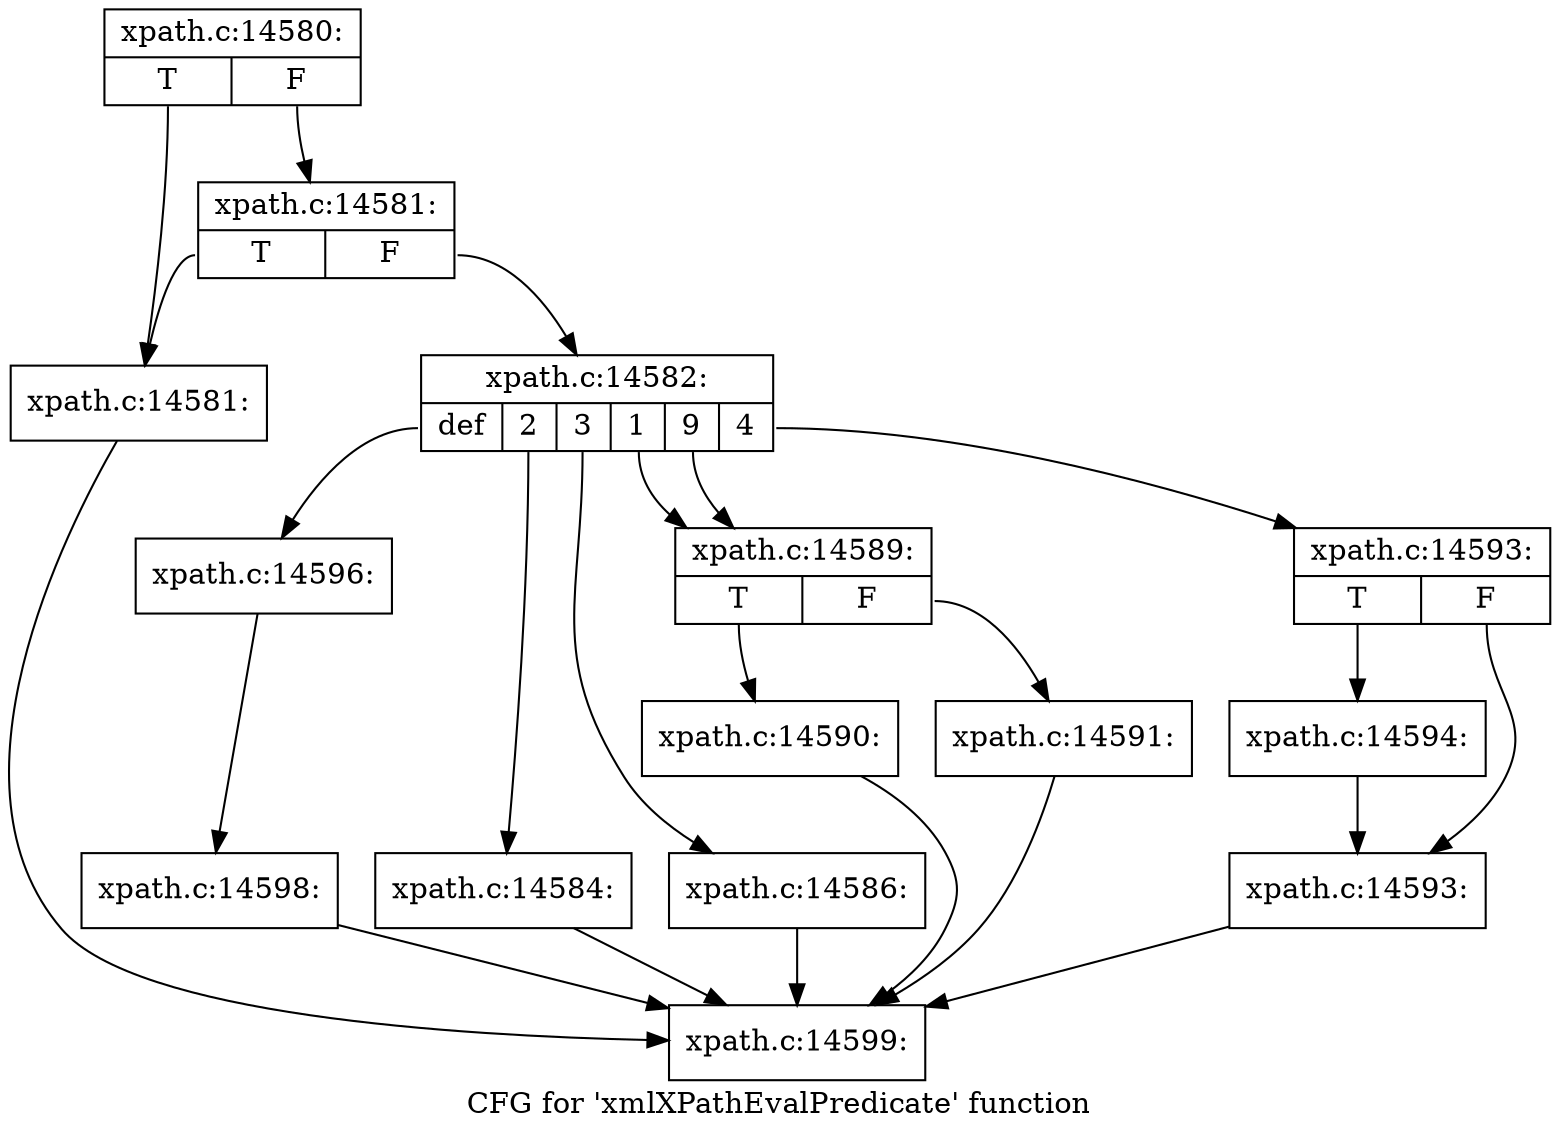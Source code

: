 digraph "CFG for 'xmlXPathEvalPredicate' function" {
	label="CFG for 'xmlXPathEvalPredicate' function";

	Node0x48b6fa0 [shape=record,label="{xpath.c:14580:|{<s0>T|<s1>F}}"];
	Node0x48b6fa0:s0 -> Node0x49010e0;
	Node0x48b6fa0:s1 -> Node0x4901180;
	Node0x4901180 [shape=record,label="{xpath.c:14581:|{<s0>T|<s1>F}}"];
	Node0x4901180:s0 -> Node0x49010e0;
	Node0x4901180:s1 -> Node0x4901130;
	Node0x49010e0 [shape=record,label="{xpath.c:14581:}"];
	Node0x49010e0 -> Node0x45e9c60;
	Node0x4901130 [shape=record,label="{xpath.c:14582:|{<s0>def|<s1>2|<s2>3|<s3>1|<s4>9|<s5>4}}"];
	Node0x4901130:s0 -> Node0x49323e0;
	Node0x4901130:s1 -> Node0x49326e0;
	Node0x4901130:s2 -> Node0x4932a30;
	Node0x4901130:s3 -> Node0x49330b0;
	Node0x4901130:s4 -> Node0x49330b0;
	Node0x4901130:s5 -> Node0x4933c80;
	Node0x49326e0 [shape=record,label="{xpath.c:14584:}"];
	Node0x49326e0 -> Node0x45e9c60;
	Node0x4932a30 [shape=record,label="{xpath.c:14586:}"];
	Node0x4932a30 -> Node0x45e9c60;
	Node0x49330b0 [shape=record,label="{xpath.c:14589:|{<s0>T|<s1>F}}"];
	Node0x49330b0:s0 -> Node0x49331a0;
	Node0x49330b0:s1 -> Node0x49331f0;
	Node0x49331a0 [shape=record,label="{xpath.c:14590:}"];
	Node0x49331a0 -> Node0x45e9c60;
	Node0x49331f0 [shape=record,label="{xpath.c:14591:}"];
	Node0x49331f0 -> Node0x45e9c60;
	Node0x4933c80 [shape=record,label="{xpath.c:14593:|{<s0>T|<s1>F}}"];
	Node0x4933c80:s0 -> Node0x4933db0;
	Node0x4933c80:s1 -> Node0x4933d60;
	Node0x4933db0 [shape=record,label="{xpath.c:14594:}"];
	Node0x4933db0 -> Node0x4933d60;
	Node0x4933d60 [shape=record,label="{xpath.c:14593:}"];
	Node0x4933d60 -> Node0x45e9c60;
	Node0x49323e0 [shape=record,label="{xpath.c:14596:}"];
	Node0x49323e0 -> Node0x45ea120;
	Node0x45ea120 [shape=record,label="{xpath.c:14598:}"];
	Node0x45ea120 -> Node0x45e9c60;
	Node0x45e9c60 [shape=record,label="{xpath.c:14599:}"];
}
